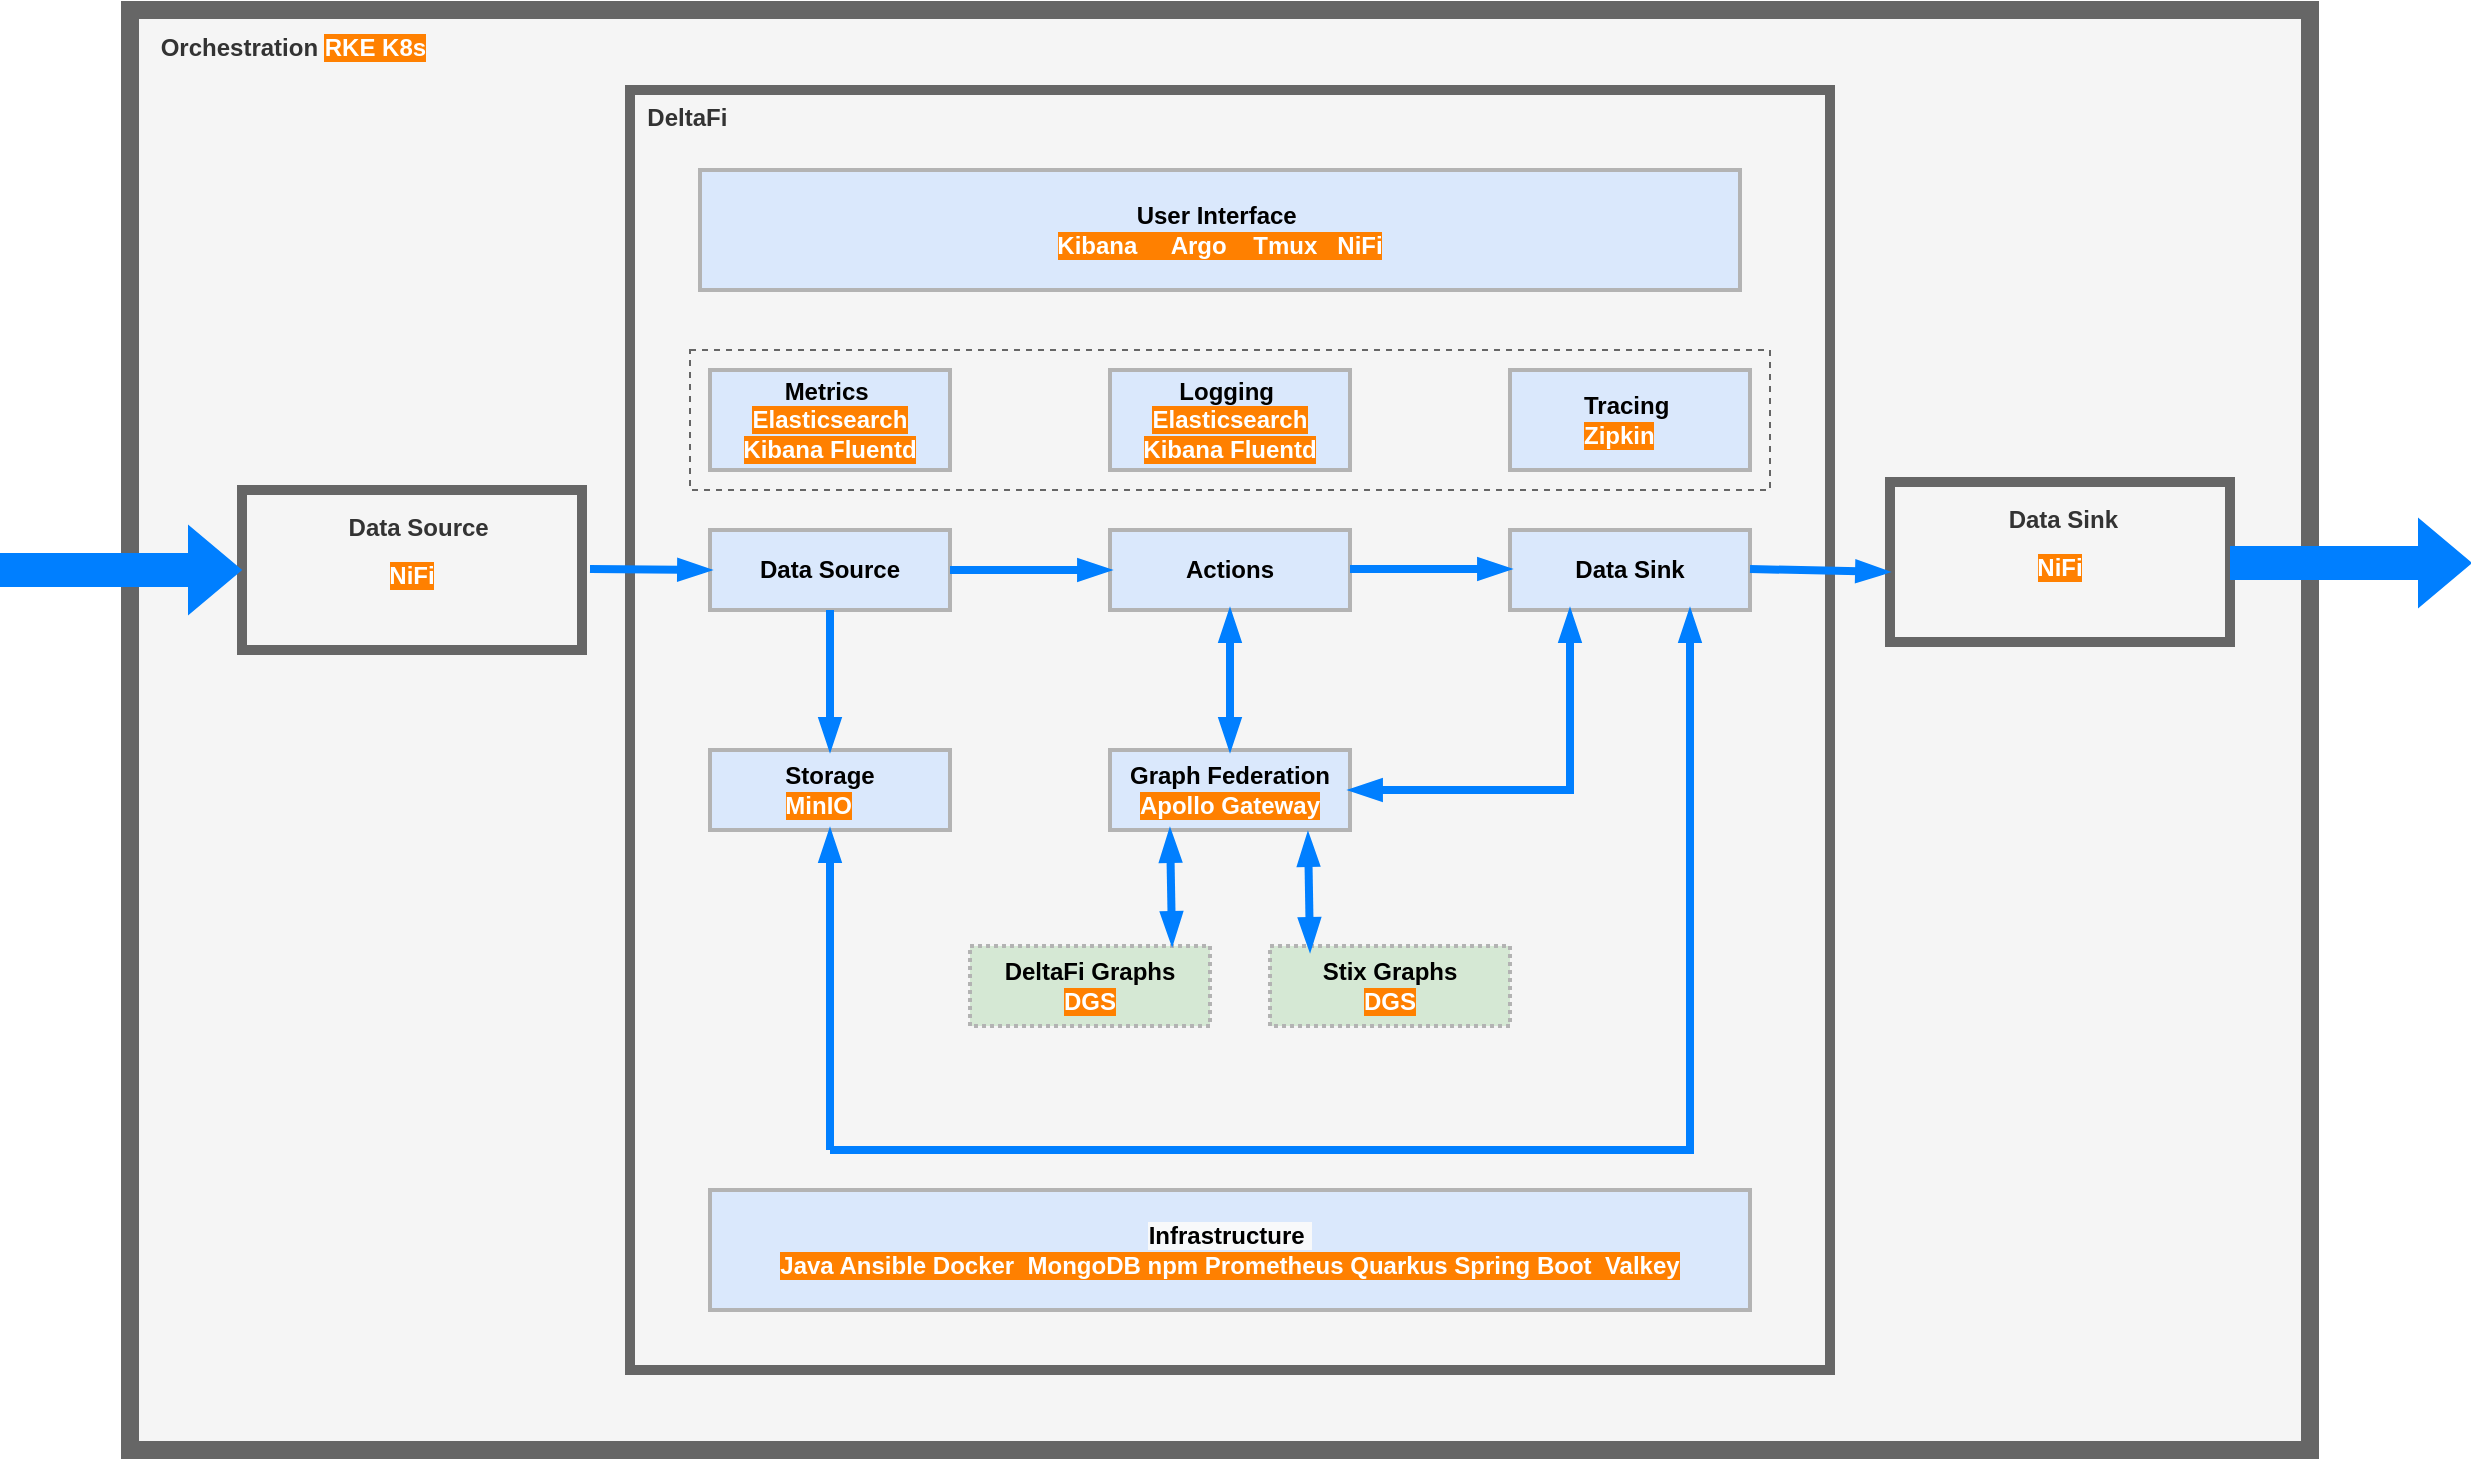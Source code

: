 <mxfile version="14.7.2" type="gitlab">
  <diagram id="7OS4vZic8bQH_p6s4vZq" name="Page-1">
    <mxGraphModel dx="2272" dy="794" grid="1" gridSize="10" guides="1" tooltips="1" connect="1" arrows="1" fold="1" page="1" pageScale="1" pageWidth="850" pageHeight="1100" math="0" shadow="0">
      <root>
        <mxCell id="0" />
        <mxCell id="1" parent="0" />
        <mxCell id="tW5YEqoU5SFR3B9v_W6--14" value="&lt;div&gt;&lt;span style=&quot;line-height: 200%&quot;&gt;&amp;nbsp; &amp;nbsp; Orchestration&amp;nbsp;&lt;/span&gt;&lt;span style=&quot;background-color: rgb(255 , 128 , 0) ; color: rgb(255 , 255 , 255)&quot;&gt;RKE K8s&lt;/span&gt;&lt;/div&gt;&lt;div&gt;&lt;span style=&quot;line-height: 200%&quot;&gt;&lt;font style=&quot;background-color: rgb(255 , 128 , 0)&quot; color=&quot;#ffffff&quot;&gt;&lt;br&gt;&lt;/font&gt;&lt;/span&gt;&lt;/div&gt;" style="rounded=0;whiteSpace=wrap;html=1;align=left;verticalAlign=top;fillColor=#f5f5f5;strokeColor=#666666;fontColor=#333333;strokeWidth=9;fontStyle=1" parent="1" vertex="1">
          <mxGeometry x="-725" y="20" width="1090" height="720" as="geometry" />
        </mxCell>
        <mxCell id="tW5YEqoU5SFR3B9v_W6--11" value="&lt;div&gt;&lt;span&gt;&amp;nbsp; DeltaFi&lt;/span&gt;&lt;/div&gt;" style="rounded=0;whiteSpace=wrap;html=1;align=left;verticalAlign=top;fillColor=#f5f5f5;strokeColor=#666666;fontColor=#333333;strokeWidth=5;fontStyle=1" parent="1" vertex="1">
          <mxGeometry x="-475" y="60" width="600" height="640" as="geometry" />
        </mxCell>
        <mxCell id="tW5YEqoU5SFR3B9v_W6--1" value="&lt;div&gt;&lt;span&gt;Metrics&amp;nbsp;&lt;/span&gt;&lt;/div&gt;&lt;div&gt;&lt;font color=&quot;#ffffff&quot;&gt;&lt;span style=&quot;background-color: rgb(255 , 128 , 0)&quot;&gt;Elasticsearch Kibana Fluentd&lt;/span&gt;&lt;/font&gt;&lt;/div&gt;" style="rounded=0;whiteSpace=wrap;html=1;strokeWidth=2;fillColor=#dae8fc;fontStyle=1;align=center;strokeColor=#B3B3B3;" parent="1" vertex="1">
          <mxGeometry x="-435" y="200" width="120" height="50" as="geometry" />
        </mxCell>
        <mxCell id="tW5YEqoU5SFR3B9v_W6--2" value="Logging&amp;nbsp;&lt;br&gt;&lt;span style=&quot;color: rgb(255 , 255 , 255) ; text-align: left ; background-color: rgb(255 , 128 , 0)&quot;&gt;Elasticsearch Kibana Fluentd&lt;/span&gt;" style="rounded=0;whiteSpace=wrap;html=1;strokeWidth=2;fillColor=#dae8fc;fontStyle=1;strokeColor=#B3B3B3;" parent="1" vertex="1">
          <mxGeometry x="-235" y="200" width="120" height="50" as="geometry" />
        </mxCell>
        <mxCell id="tW5YEqoU5SFR3B9v_W6--3" value="&lt;div style=&quot;text-align: left&quot;&gt;&lt;span&gt;Tracing&amp;nbsp;&lt;/span&gt;&lt;/div&gt;&lt;div style=&quot;text-align: left&quot;&gt;&lt;font color=&quot;#ffffff&quot;&gt;&lt;span style=&quot;background-color: rgb(255 , 128 , 0)&quot;&gt;Zipkin&lt;/span&gt;&lt;/font&gt;&lt;/div&gt;" style="rounded=0;whiteSpace=wrap;html=1;strokeWidth=2;fillColor=#dae8fc;fontStyle=1;strokeColor=#B3B3B3;" parent="1" vertex="1">
          <mxGeometry x="-35" y="200" width="120" height="50" as="geometry" />
        </mxCell>
        <mxCell id="tW5YEqoU5SFR3B9v_W6--4" value="Data Source" style="rounded=0;whiteSpace=wrap;html=1;strokeWidth=2;fillColor=#dae8fc;fontStyle=1;strokeColor=#B3B3B3;" parent="1" vertex="1">
          <mxGeometry x="-435" y="280" width="120" height="40" as="geometry" />
        </mxCell>
        <mxCell id="tW5YEqoU5SFR3B9v_W6--5" value="Actions" style="rounded=0;whiteSpace=wrap;html=1;strokeWidth=2;fillColor=#dae8fc;fontStyle=1;strokeColor=#B3B3B3;" parent="1" vertex="1">
          <mxGeometry x="-235" y="280" width="120" height="40" as="geometry" />
        </mxCell>
        <mxCell id="tW5YEqoU5SFR3B9v_W6--6" value="Data Sink" style="rounded=0;whiteSpace=wrap;html=1;strokeWidth=2;fillColor=#dae8fc;fontStyle=1;strokeColor=#B3B3B3;" parent="1" vertex="1">
          <mxGeometry x="-35" y="280" width="120" height="40" as="geometry" />
        </mxCell>
        <mxCell id="tW5YEqoU5SFR3B9v_W6--7" value="Graph Federation&lt;br&gt;&lt;span style=&quot;color: rgb(255 , 255 , 255) ; text-align: left ; background-color: rgb(255 , 128 , 0)&quot;&gt;Apollo Gateway&lt;/span&gt;" style="rounded=0;whiteSpace=wrap;html=1;strokeWidth=2;fillColor=#dae8fc;fontStyle=1;strokeColor=#B3B3B3;" parent="1" vertex="1">
          <mxGeometry x="-235" y="390" width="120" height="40" as="geometry" />
        </mxCell>
        <mxCell id="tW5YEqoU5SFR3B9v_W6--8" value="DeltaFi Graphs&lt;br&gt;&lt;span style=&quot;color: rgb(255 , 255 , 255) ; text-align: left ; background-color: rgb(255 , 128 , 0)&quot;&gt;DGS&lt;/span&gt;" style="rounded=0;whiteSpace=wrap;html=1;dashed=1;dashPattern=1 1;fillColor=#d5e8d4;fontStyle=1;strokeWidth=2;strokeColor=#B3B3B3;" parent="1" vertex="1">
          <mxGeometry x="-305" y="488" width="120" height="40" as="geometry" />
        </mxCell>
        <mxCell id="tW5YEqoU5SFR3B9v_W6--9" value="Stix Graphs&lt;br&gt;&lt;span style=&quot;color: rgb(255 , 255 , 255) ; text-align: left ; background-color: rgb(255 , 128 , 0)&quot;&gt;DGS&lt;/span&gt;" style="rounded=0;whiteSpace=wrap;html=1;dashed=1;dashPattern=1 1;fillColor=#d5e8d4;fontStyle=1;strokeWidth=2;strokeColor=#B3B3B3;" parent="1" vertex="1">
          <mxGeometry x="-155" y="488" width="120" height="40" as="geometry" />
        </mxCell>
        <mxCell id="tW5YEqoU5SFR3B9v_W6--10" value="Storage&lt;br&gt;&lt;div style=&quot;text-align: left&quot;&gt;&lt;font color=&quot;#ffffff&quot;&gt;&lt;span style=&quot;background-color: rgb(255 , 128 , 0)&quot;&gt;MinIO&lt;/span&gt;&lt;/font&gt;&lt;/div&gt;" style="rounded=0;whiteSpace=wrap;html=1;strokeWidth=2;fillColor=#dae8fc;fontStyle=1;strokeColor=#B3B3B3;" parent="1" vertex="1">
          <mxGeometry x="-435" y="390" width="120" height="40" as="geometry" />
        </mxCell>
        <mxCell id="tW5YEqoU5SFR3B9v_W6--13" value="&lt;div&gt;&lt;span style=&quot;line-height: 200%&quot;&gt;&amp;nbsp; Data Sink&amp;nbsp;&lt;/span&gt;&lt;/div&gt;&lt;div&gt;&lt;span style=&quot;line-height: 200%&quot;&gt;&lt;font color=&quot;#ffffff&quot; style=&quot;background-color: rgb(255 , 128 , 0)&quot;&gt;NiFi&lt;/font&gt;&lt;/span&gt;&lt;/div&gt;" style="rounded=0;whiteSpace=wrap;html=1;align=center;verticalAlign=top;fillColor=#f5f5f5;strokeColor=#666666;fontColor=#333333;strokeWidth=5;fontStyle=1" parent="1" vertex="1">
          <mxGeometry x="155" y="256" width="170" height="80" as="geometry" />
        </mxCell>
        <mxCell id="Z7amd_IOvsoYKy8aNjxX-1" value="&lt;div&gt;&lt;span style=&quot;line-height: 200%&quot;&gt;&amp;nbsp; Data Source&lt;/span&gt;&lt;/div&gt;&lt;div&gt;&lt;span style=&quot;line-height: 200%&quot;&gt;&lt;font color=&quot;#ffffff&quot; style=&quot;background-color: rgb(255 , 128 , 0)&quot;&gt;NiFi&lt;/font&gt;&lt;/span&gt;&lt;/div&gt;" style="rounded=0;whiteSpace=wrap;html=1;align=center;verticalAlign=top;fillColor=#f5f5f5;strokeColor=#666666;fontColor=#333333;strokeWidth=5;fontStyle=1" parent="1" vertex="1">
          <mxGeometry x="-669" y="260" width="170" height="80" as="geometry" />
        </mxCell>
        <mxCell id="Z7amd_IOvsoYKy8aNjxX-6" value="" style="endArrow=blockThin;html=1;entryX=0;entryY=0.5;entryDx=0;entryDy=0;strokeColor=#007FFF;rounded=0;strokeWidth=4;endFill=1;" parent="1" target="tW5YEqoU5SFR3B9v_W6--5" edge="1">
          <mxGeometry width="50" height="50" relative="1" as="geometry">
            <mxPoint x="-315" y="300" as="sourcePoint" />
            <mxPoint x="-265" y="250" as="targetPoint" />
          </mxGeometry>
        </mxCell>
        <mxCell id="Z7amd_IOvsoYKy8aNjxX-7" value="" style="endArrow=blockThin;html=1;strokeColor=#007FFF;rounded=0;strokeWidth=4;endFill=1;exitX=0.5;exitY=1;exitDx=0;exitDy=0;" parent="1" source="tW5YEqoU5SFR3B9v_W6--4" target="tW5YEqoU5SFR3B9v_W6--10" edge="1">
          <mxGeometry width="50" height="50" relative="1" as="geometry">
            <mxPoint x="-335" y="340" as="sourcePoint" />
            <mxPoint x="-255" y="340" as="targetPoint" />
          </mxGeometry>
        </mxCell>
        <mxCell id="Z7amd_IOvsoYKy8aNjxX-8" value="" style="endArrow=blockThin;html=1;strokeColor=#007FFF;rounded=0;strokeWidth=4;endFill=1;exitX=0.5;exitY=1;exitDx=0;exitDy=0;startArrow=blockThin;startFill=1;" parent="1" source="tW5YEqoU5SFR3B9v_W6--5" target="tW5YEqoU5SFR3B9v_W6--7" edge="1">
          <mxGeometry width="50" height="50" relative="1" as="geometry">
            <mxPoint x="-195" y="368.5" as="sourcePoint" />
            <mxPoint x="-115" y="368.5" as="targetPoint" />
          </mxGeometry>
        </mxCell>
        <mxCell id="Z7amd_IOvsoYKy8aNjxX-10" value="" style="endArrow=blockThin;html=1;entryX=0;entryY=0.5;entryDx=0;entryDy=0;strokeColor=#007FFF;rounded=0;strokeWidth=4;endFill=1;" parent="1" edge="1">
          <mxGeometry width="50" height="50" relative="1" as="geometry">
            <mxPoint x="-115" y="299.5" as="sourcePoint" />
            <mxPoint x="-35" y="299.5" as="targetPoint" />
          </mxGeometry>
        </mxCell>
        <mxCell id="Z7amd_IOvsoYKy8aNjxX-11" value="" style="endArrow=blockThin;html=1;strokeColor=#007FFF;rounded=0;strokeWidth=4;endFill=1;exitX=0.25;exitY=1;exitDx=0;exitDy=0;startArrow=blockThin;startFill=1;entryX=1;entryY=0.5;entryDx=0;entryDy=0;" parent="1" source="tW5YEqoU5SFR3B9v_W6--6" target="tW5YEqoU5SFR3B9v_W6--7" edge="1">
          <mxGeometry width="50" height="50" relative="1" as="geometry">
            <mxPoint x="15" y="329" as="sourcePoint" />
            <mxPoint x="-115" y="460" as="targetPoint" />
            <Array as="points">
              <mxPoint x="-5" y="410" />
            </Array>
          </mxGeometry>
        </mxCell>
        <mxCell id="Z7amd_IOvsoYKy8aNjxX-12" value="" style="endArrow=none;html=1;strokeColor=#007FFF;rounded=0;strokeWidth=4;endFill=0;startArrow=blockThin;startFill=1;exitX=0.75;exitY=1;exitDx=0;exitDy=0;" parent="1" source="tW5YEqoU5SFR3B9v_W6--6" edge="1">
          <mxGeometry width="50" height="50" relative="1" as="geometry">
            <mxPoint x="55" y="450" as="sourcePoint" />
            <mxPoint x="-375" y="590" as="targetPoint" />
            <Array as="points">
              <mxPoint x="55" y="590" />
            </Array>
          </mxGeometry>
        </mxCell>
        <mxCell id="Z7amd_IOvsoYKy8aNjxX-13" value="" style="endArrow=blockThin;html=1;strokeColor=#007FFF;rounded=0;strokeWidth=4;endFill=1;entryX=0.5;entryY=1;entryDx=0;entryDy=0;" parent="1" target="tW5YEqoU5SFR3B9v_W6--10" edge="1">
          <mxGeometry width="50" height="50" relative="1" as="geometry">
            <mxPoint x="-375" y="590" as="sourcePoint" />
            <mxPoint x="-375" y="440" as="targetPoint" />
          </mxGeometry>
        </mxCell>
        <mxCell id="Z7amd_IOvsoYKy8aNjxX-16" value="" style="endArrow=blockThin;html=1;strokeColor=#007FFF;rounded=0;strokeWidth=4;endFill=1;exitX=0.25;exitY=1;exitDx=0;exitDy=0;startArrow=blockThin;startFill=1;entryX=0.842;entryY=-0.025;entryDx=0;entryDy=0;entryPerimeter=0;" parent="1" source="tW5YEqoU5SFR3B9v_W6--7" target="tW5YEqoU5SFR3B9v_W6--8" edge="1">
          <mxGeometry width="50" height="50" relative="1" as="geometry">
            <mxPoint x="-205" y="480" as="sourcePoint" />
            <mxPoint x="-205" y="480" as="targetPoint" />
          </mxGeometry>
        </mxCell>
        <mxCell id="Z7amd_IOvsoYKy8aNjxX-17" value="" style="endArrow=blockThin;html=1;strokeColor=#007FFF;rounded=0;strokeWidth=4;endFill=1;exitX=0.825;exitY=1.05;exitDx=0;exitDy=0;startArrow=blockThin;startFill=1;exitPerimeter=0;" parent="1" source="tW5YEqoU5SFR3B9v_W6--7" edge="1">
          <mxGeometry width="50" height="50" relative="1" as="geometry">
            <mxPoint x="-135" y="480" as="sourcePoint" />
            <mxPoint x="-135" y="490" as="targetPoint" />
          </mxGeometry>
        </mxCell>
        <mxCell id="Z7amd_IOvsoYKy8aNjxX-20" value="" style="endArrow=blockThin;html=1;strokeColor=#007FFF;rounded=0;strokeWidth=4;endFill=1;" parent="1" edge="1">
          <mxGeometry width="50" height="50" relative="1" as="geometry">
            <mxPoint x="-495" y="299.5" as="sourcePoint" />
            <mxPoint x="-435" y="300" as="targetPoint" />
          </mxGeometry>
        </mxCell>
        <mxCell id="Z7amd_IOvsoYKy8aNjxX-21" value="" style="endArrow=blockThin;html=1;strokeColor=#007FFF;rounded=0;strokeWidth=4;endFill=1;" parent="1" edge="1">
          <mxGeometry width="50" height="50" relative="1" as="geometry">
            <mxPoint x="85" y="299.5" as="sourcePoint" />
            <mxPoint x="154" y="301" as="targetPoint" />
          </mxGeometry>
        </mxCell>
        <mxCell id="Z7amd_IOvsoYKy8aNjxX-23" value="" style="endArrow=blockThin;html=1;strokeColor=#007FFF;rounded=0;strokeWidth=4;endFill=1;shape=flexArrow;fillColor=#007FFF;" parent="1" edge="1">
          <mxGeometry width="50" height="50" relative="1" as="geometry">
            <mxPoint x="-790" y="300" as="sourcePoint" />
            <mxPoint x="-670" y="300" as="targetPoint" />
          </mxGeometry>
        </mxCell>
        <mxCell id="Z7amd_IOvsoYKy8aNjxX-24" value="" style="endArrow=blockThin;html=1;strokeColor=#007FFF;rounded=0;strokeWidth=4;endFill=1;shape=flexArrow;fillColor=#007FFF;" parent="1" edge="1">
          <mxGeometry width="50" height="50" relative="1" as="geometry">
            <mxPoint x="325" y="296.5" as="sourcePoint" />
            <mxPoint x="445" y="296.5" as="targetPoint" />
          </mxGeometry>
        </mxCell>
        <mxCell id="qTBcUuSPtSz_6zjHRwEa-1" value="" style="rounded=0;whiteSpace=wrap;html=1;align=left;verticalAlign=top;strokeColor=#666666;fontColor=#333333;strokeWidth=1;fontStyle=1;dashed=1;fillColor=none;" parent="1" vertex="1">
          <mxGeometry x="-445" y="190" width="540" height="70" as="geometry" />
        </mxCell>
        <mxCell id="qTBcUuSPtSz_6zjHRwEa-2" value="&lt;div&gt;&lt;span&gt;User Interface&amp;nbsp;&lt;/span&gt;&lt;/div&gt;&lt;div&gt;&lt;font color=&quot;#ffffff&quot;&gt;&lt;span style=&quot;background-color: rgb(255 , 128 , 0)&quot;&gt;Kibana&amp;nbsp; &amp;nbsp; &amp;nbsp;Argo&amp;nbsp; &amp;nbsp; Tmux&amp;nbsp; &amp;nbsp;NiFi&lt;/span&gt;&lt;/font&gt;&lt;/div&gt;" style="rounded=0;whiteSpace=wrap;html=1;strokeWidth=2;fillColor=#dae8fc;fontStyle=1;strokeColor=#B3B3B3;align=center;" parent="1" vertex="1">
          <mxGeometry x="-440" y="100" width="520" height="60" as="geometry" />
        </mxCell>
        <mxCell id="qTBcUuSPtSz_6zjHRwEa-3" value="&lt;div&gt;&lt;span style=&quot;background-color: rgb(248 , 249 , 250)&quot;&gt;Infrastructure&amp;nbsp;&lt;/span&gt;&lt;/div&gt;&lt;div&gt;&lt;span style=&quot;background-color: rgb(255 , 128 , 0) ; color: rgb(255 , 255 , 255)&quot;&gt;Java Ansible Docker&amp;nbsp; MongoDB npm Prometheus Quarkus Spring Boot&amp;nbsp; Valkey&lt;/span&gt;&lt;br&gt;&lt;/div&gt;" style="rounded=0;whiteSpace=wrap;html=1;strokeWidth=2;fillColor=#dae8fc;fontStyle=1;strokeColor=#B3B3B3;align=center;" parent="1" vertex="1">
          <mxGeometry x="-435" y="610" width="520" height="60" as="geometry" />
        </mxCell>
      </root>
    </mxGraphModel>
  </diagram>
</mxfile>
